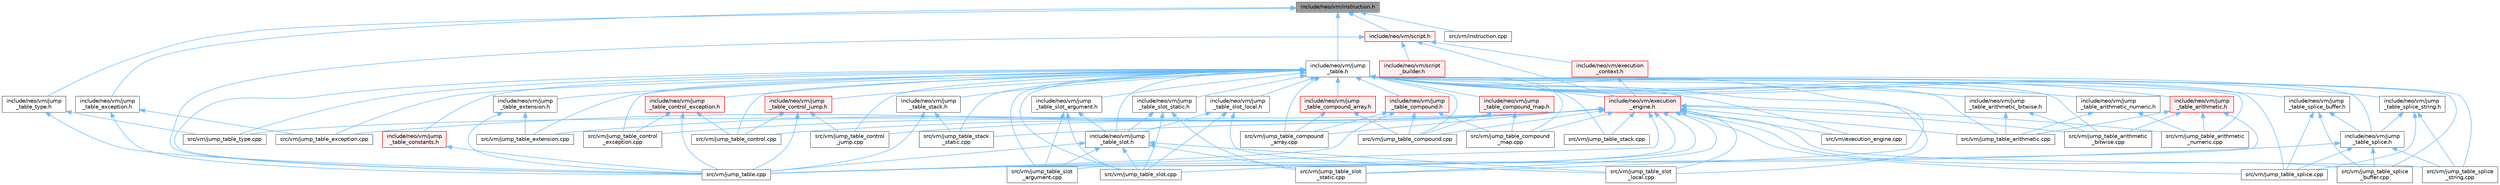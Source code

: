 digraph "include/neo/vm/instruction.h"
{
 // LATEX_PDF_SIZE
  bgcolor="transparent";
  edge [fontname=Helvetica,fontsize=10,labelfontname=Helvetica,labelfontsize=10];
  node [fontname=Helvetica,fontsize=10,shape=box,height=0.2,width=0.4];
  Node1 [id="Node000001",label="include/neo/vm/instruction.h",height=0.2,width=0.4,color="gray40", fillcolor="grey60", style="filled", fontcolor="black",tooltip=" "];
  Node1 -> Node2 [id="edge1_Node000001_Node000002",dir="back",color="steelblue1",style="solid",tooltip=" "];
  Node2 [id="Node000002",label="include/neo/vm/jump\l_table.h",height=0.2,width=0.4,color="grey40", fillcolor="white", style="filled",URL="$jump__table_8h.html",tooltip=" "];
  Node2 -> Node3 [id="edge2_Node000002_Node000003",dir="back",color="steelblue1",style="solid",tooltip=" "];
  Node3 [id="Node000003",label="include/neo/vm/execution\l_engine.h",height=0.2,width=0.4,color="red", fillcolor="#FFF0F0", style="filled",URL="$execution__engine_8h.html",tooltip=" "];
  Node3 -> Node150 [id="edge3_Node000003_Node000150",dir="back",color="steelblue1",style="solid",tooltip=" "];
  Node150 [id="Node000150",label="src/vm/execution_engine.cpp",height=0.2,width=0.4,color="grey40", fillcolor="white", style="filled",URL="$execution__engine_8cpp.html",tooltip=" "];
  Node3 -> Node151 [id="edge4_Node000003_Node000151",dir="back",color="steelblue1",style="solid",tooltip=" "];
  Node151 [id="Node000151",label="src/vm/jump_table.cpp",height=0.2,width=0.4,color="grey40", fillcolor="white", style="filled",URL="$jump__table_8cpp.html",tooltip=" "];
  Node3 -> Node152 [id="edge5_Node000003_Node000152",dir="back",color="steelblue1",style="solid",tooltip=" "];
  Node152 [id="Node000152",label="src/vm/jump_table_arithmetic.cpp",height=0.2,width=0.4,color="grey40", fillcolor="white", style="filled",URL="$jump__table__arithmetic_8cpp.html",tooltip=" "];
  Node3 -> Node153 [id="edge6_Node000003_Node000153",dir="back",color="steelblue1",style="solid",tooltip=" "];
  Node153 [id="Node000153",label="src/vm/jump_table_arithmetic\l_bitwise.cpp",height=0.2,width=0.4,color="grey40", fillcolor="white", style="filled",URL="$jump__table__arithmetic__bitwise_8cpp.html",tooltip=" "];
  Node3 -> Node154 [id="edge7_Node000003_Node000154",dir="back",color="steelblue1",style="solid",tooltip=" "];
  Node154 [id="Node000154",label="src/vm/jump_table_arithmetic\l_numeric.cpp",height=0.2,width=0.4,color="grey40", fillcolor="white", style="filled",URL="$jump__table__arithmetic__numeric_8cpp.html",tooltip=" "];
  Node3 -> Node156 [id="edge8_Node000003_Node000156",dir="back",color="steelblue1",style="solid",tooltip=" "];
  Node156 [id="Node000156",label="src/vm/jump_table_compound.cpp",height=0.2,width=0.4,color="grey40", fillcolor="white", style="filled",URL="$jump__table__compound_8cpp.html",tooltip=" "];
  Node3 -> Node157 [id="edge9_Node000003_Node000157",dir="back",color="steelblue1",style="solid",tooltip=" "];
  Node157 [id="Node000157",label="src/vm/jump_table_compound\l_array.cpp",height=0.2,width=0.4,color="grey40", fillcolor="white", style="filled",URL="$jump__table__compound__array_8cpp.html",tooltip=" "];
  Node3 -> Node158 [id="edge10_Node000003_Node000158",dir="back",color="steelblue1",style="solid",tooltip=" "];
  Node158 [id="Node000158",label="src/vm/jump_table_compound\l_map.cpp",height=0.2,width=0.4,color="grey40", fillcolor="white", style="filled",URL="$jump__table__compound__map_8cpp.html",tooltip=" "];
  Node3 -> Node161 [id="edge11_Node000003_Node000161",dir="back",color="steelblue1",style="solid",tooltip=" "];
  Node161 [id="Node000161",label="src/vm/jump_table_control.cpp",height=0.2,width=0.4,color="grey40", fillcolor="white", style="filled",URL="$jump__table__control_8cpp.html",tooltip=" "];
  Node3 -> Node162 [id="edge12_Node000003_Node000162",dir="back",color="steelblue1",style="solid",tooltip=" "];
  Node162 [id="Node000162",label="src/vm/jump_table_control\l_exception.cpp",height=0.2,width=0.4,color="grey40", fillcolor="white", style="filled",URL="$jump__table__control__exception_8cpp.html",tooltip=" "];
  Node3 -> Node163 [id="edge13_Node000003_Node000163",dir="back",color="steelblue1",style="solid",tooltip=" "];
  Node163 [id="Node000163",label="src/vm/jump_table_control\l_jump.cpp",height=0.2,width=0.4,color="grey40", fillcolor="white", style="filled",URL="$jump__table__control__jump_8cpp.html",tooltip=" "];
  Node3 -> Node164 [id="edge14_Node000003_Node000164",dir="back",color="steelblue1",style="solid",tooltip=" "];
  Node164 [id="Node000164",label="src/vm/jump_table_exception.cpp",height=0.2,width=0.4,color="grey40", fillcolor="white", style="filled",URL="$jump__table__exception_8cpp.html",tooltip=" "];
  Node3 -> Node165 [id="edge15_Node000003_Node000165",dir="back",color="steelblue1",style="solid",tooltip=" "];
  Node165 [id="Node000165",label="src/vm/jump_table_extension.cpp",height=0.2,width=0.4,color="grey40", fillcolor="white", style="filled",URL="$jump__table__extension_8cpp.html",tooltip=" "];
  Node3 -> Node166 [id="edge16_Node000003_Node000166",dir="back",color="steelblue1",style="solid",tooltip=" "];
  Node166 [id="Node000166",label="src/vm/jump_table_slot.cpp",height=0.2,width=0.4,color="grey40", fillcolor="white", style="filled",URL="$jump__table__slot_8cpp.html",tooltip=" "];
  Node3 -> Node167 [id="edge17_Node000003_Node000167",dir="back",color="steelblue1",style="solid",tooltip=" "];
  Node167 [id="Node000167",label="src/vm/jump_table_slot\l_argument.cpp",height=0.2,width=0.4,color="grey40", fillcolor="white", style="filled",URL="$jump__table__slot__argument_8cpp.html",tooltip=" "];
  Node3 -> Node168 [id="edge18_Node000003_Node000168",dir="back",color="steelblue1",style="solid",tooltip=" "];
  Node168 [id="Node000168",label="src/vm/jump_table_slot\l_local.cpp",height=0.2,width=0.4,color="grey40", fillcolor="white", style="filled",URL="$jump__table__slot__local_8cpp.html",tooltip=" "];
  Node3 -> Node169 [id="edge19_Node000003_Node000169",dir="back",color="steelblue1",style="solid",tooltip=" "];
  Node169 [id="Node000169",label="src/vm/jump_table_slot\l_static.cpp",height=0.2,width=0.4,color="grey40", fillcolor="white", style="filled",URL="$jump__table__slot__static_8cpp.html",tooltip=" "];
  Node3 -> Node170 [id="edge20_Node000003_Node000170",dir="back",color="steelblue1",style="solid",tooltip=" "];
  Node170 [id="Node000170",label="src/vm/jump_table_splice.cpp",height=0.2,width=0.4,color="grey40", fillcolor="white", style="filled",URL="$jump__table__splice_8cpp.html",tooltip=" "];
  Node3 -> Node171 [id="edge21_Node000003_Node000171",dir="back",color="steelblue1",style="solid",tooltip=" "];
  Node171 [id="Node000171",label="src/vm/jump_table_splice\l_buffer.cpp",height=0.2,width=0.4,color="grey40", fillcolor="white", style="filled",URL="$jump__table__splice__buffer_8cpp.html",tooltip=" "];
  Node3 -> Node172 [id="edge22_Node000003_Node000172",dir="back",color="steelblue1",style="solid",tooltip=" "];
  Node172 [id="Node000172",label="src/vm/jump_table_splice\l_string.cpp",height=0.2,width=0.4,color="grey40", fillcolor="white", style="filled",URL="$jump__table__splice__string_8cpp.html",tooltip=" "];
  Node3 -> Node173 [id="edge23_Node000003_Node000173",dir="back",color="steelblue1",style="solid",tooltip=" "];
  Node173 [id="Node000173",label="src/vm/jump_table_stack.cpp",height=0.2,width=0.4,color="grey40", fillcolor="white", style="filled",URL="$jump__table__stack_8cpp.html",tooltip=" "];
  Node3 -> Node174 [id="edge24_Node000003_Node000174",dir="back",color="steelblue1",style="solid",tooltip=" "];
  Node174 [id="Node000174",label="src/vm/jump_table_stack\l_static.cpp",height=0.2,width=0.4,color="grey40", fillcolor="white", style="filled",URL="$jump__table__stack__static_8cpp.html",tooltip=" "];
  Node3 -> Node175 [id="edge25_Node000003_Node000175",dir="back",color="steelblue1",style="solid",tooltip=" "];
  Node175 [id="Node000175",label="src/vm/jump_table_type.cpp",height=0.2,width=0.4,color="grey40", fillcolor="white", style="filled",URL="$jump__table__type_8cpp.html",tooltip=" "];
  Node2 -> Node177 [id="edge26_Node000002_Node000177",dir="back",color="steelblue1",style="solid",tooltip=" "];
  Node177 [id="Node000177",label="include/neo/vm/jump\l_table_arithmetic.h",height=0.2,width=0.4,color="red", fillcolor="#FFF0F0", style="filled",URL="$jump__table__arithmetic_8h.html",tooltip=" "];
  Node177 -> Node151 [id="edge27_Node000177_Node000151",dir="back",color="steelblue1",style="solid",tooltip=" "];
  Node177 -> Node152 [id="edge28_Node000177_Node000152",dir="back",color="steelblue1",style="solid",tooltip=" "];
  Node177 -> Node153 [id="edge29_Node000177_Node000153",dir="back",color="steelblue1",style="solid",tooltip=" "];
  Node177 -> Node154 [id="edge30_Node000177_Node000154",dir="back",color="steelblue1",style="solid",tooltip=" "];
  Node2 -> Node178 [id="edge31_Node000002_Node000178",dir="back",color="steelblue1",style="solid",tooltip=" "];
  Node178 [id="Node000178",label="include/neo/vm/jump\l_table_arithmetic_bitwise.h",height=0.2,width=0.4,color="grey40", fillcolor="white", style="filled",URL="$jump__table__arithmetic__bitwise_8h.html",tooltip=" "];
  Node178 -> Node152 [id="edge32_Node000178_Node000152",dir="back",color="steelblue1",style="solid",tooltip=" "];
  Node178 -> Node153 [id="edge33_Node000178_Node000153",dir="back",color="steelblue1",style="solid",tooltip=" "];
  Node2 -> Node179 [id="edge34_Node000002_Node000179",dir="back",color="steelblue1",style="solid",tooltip=" "];
  Node179 [id="Node000179",label="include/neo/vm/jump\l_table_arithmetic_numeric.h",height=0.2,width=0.4,color="grey40", fillcolor="white", style="filled",URL="$jump__table__arithmetic__numeric_8h.html",tooltip=" "];
  Node179 -> Node152 [id="edge35_Node000179_Node000152",dir="back",color="steelblue1",style="solid",tooltip=" "];
  Node179 -> Node154 [id="edge36_Node000179_Node000154",dir="back",color="steelblue1",style="solid",tooltip=" "];
  Node2 -> Node180 [id="edge37_Node000002_Node000180",dir="back",color="steelblue1",style="solid",tooltip=" "];
  Node180 [id="Node000180",label="include/neo/vm/jump\l_table_compound.h",height=0.2,width=0.4,color="red", fillcolor="#FFF0F0", style="filled",URL="$jump__table__compound_8h.html",tooltip=" "];
  Node180 -> Node151 [id="edge38_Node000180_Node000151",dir="back",color="steelblue1",style="solid",tooltip=" "];
  Node180 -> Node156 [id="edge39_Node000180_Node000156",dir="back",color="steelblue1",style="solid",tooltip=" "];
  Node180 -> Node157 [id="edge40_Node000180_Node000157",dir="back",color="steelblue1",style="solid",tooltip=" "];
  Node180 -> Node158 [id="edge41_Node000180_Node000158",dir="back",color="steelblue1",style="solid",tooltip=" "];
  Node2 -> Node181 [id="edge42_Node000002_Node000181",dir="back",color="steelblue1",style="solid",tooltip=" "];
  Node181 [id="Node000181",label="include/neo/vm/jump\l_table_compound_array.h",height=0.2,width=0.4,color="red", fillcolor="#FFF0F0", style="filled",URL="$jump__table__compound__array_8h.html",tooltip=" "];
  Node181 -> Node156 [id="edge43_Node000181_Node000156",dir="back",color="steelblue1",style="solid",tooltip=" "];
  Node181 -> Node157 [id="edge44_Node000181_Node000157",dir="back",color="steelblue1",style="solid",tooltip=" "];
  Node2 -> Node182 [id="edge45_Node000002_Node000182",dir="back",color="steelblue1",style="solid",tooltip=" "];
  Node182 [id="Node000182",label="include/neo/vm/jump\l_table_compound_map.h",height=0.2,width=0.4,color="red", fillcolor="#FFF0F0", style="filled",URL="$jump__table__compound__map_8h.html",tooltip=" "];
  Node182 -> Node156 [id="edge46_Node000182_Node000156",dir="back",color="steelblue1",style="solid",tooltip=" "];
  Node182 -> Node158 [id="edge47_Node000182_Node000158",dir="back",color="steelblue1",style="solid",tooltip=" "];
  Node2 -> Node183 [id="edge48_Node000002_Node000183",dir="back",color="steelblue1",style="solid",tooltip=" "];
  Node183 [id="Node000183",label="include/neo/vm/jump\l_table_constants.h",height=0.2,width=0.4,color="red", fillcolor="#FFF0F0", style="filled",URL="$jump__table__constants_8h.html",tooltip=" "];
  Node183 -> Node151 [id="edge49_Node000183_Node000151",dir="back",color="steelblue1",style="solid",tooltip=" "];
  Node2 -> Node184 [id="edge50_Node000002_Node000184",dir="back",color="steelblue1",style="solid",tooltip=" "];
  Node184 [id="Node000184",label="include/neo/vm/jump\l_table_control_exception.h",height=0.2,width=0.4,color="red", fillcolor="#FFF0F0", style="filled",URL="$jump__table__control__exception_8h.html",tooltip=" "];
  Node184 -> Node151 [id="edge51_Node000184_Node000151",dir="back",color="steelblue1",style="solid",tooltip=" "];
  Node184 -> Node161 [id="edge52_Node000184_Node000161",dir="back",color="steelblue1",style="solid",tooltip=" "];
  Node184 -> Node162 [id="edge53_Node000184_Node000162",dir="back",color="steelblue1",style="solid",tooltip=" "];
  Node2 -> Node186 [id="edge54_Node000002_Node000186",dir="back",color="steelblue1",style="solid",tooltip=" "];
  Node186 [id="Node000186",label="include/neo/vm/jump\l_table_control_jump.h",height=0.2,width=0.4,color="red", fillcolor="#FFF0F0", style="filled",URL="$jump__table__control__jump_8h.html",tooltip=" "];
  Node186 -> Node151 [id="edge55_Node000186_Node000151",dir="back",color="steelblue1",style="solid",tooltip=" "];
  Node186 -> Node161 [id="edge56_Node000186_Node000161",dir="back",color="steelblue1",style="solid",tooltip=" "];
  Node186 -> Node163 [id="edge57_Node000186_Node000163",dir="back",color="steelblue1",style="solid",tooltip=" "];
  Node2 -> Node187 [id="edge58_Node000002_Node000187",dir="back",color="steelblue1",style="solid",tooltip=" "];
  Node187 [id="Node000187",label="include/neo/vm/jump\l_table_extension.h",height=0.2,width=0.4,color="grey40", fillcolor="white", style="filled",URL="$jump__table__extension_8h.html",tooltip=" "];
  Node187 -> Node151 [id="edge59_Node000187_Node000151",dir="back",color="steelblue1",style="solid",tooltip=" "];
  Node187 -> Node165 [id="edge60_Node000187_Node000165",dir="back",color="steelblue1",style="solid",tooltip=" "];
  Node2 -> Node188 [id="edge61_Node000002_Node000188",dir="back",color="steelblue1",style="solid",tooltip=" "];
  Node188 [id="Node000188",label="include/neo/vm/jump\l_table_slot.h",height=0.2,width=0.4,color="grey40", fillcolor="white", style="filled",URL="$jump__table__slot_8h.html",tooltip=" "];
  Node188 -> Node151 [id="edge62_Node000188_Node000151",dir="back",color="steelblue1",style="solid",tooltip=" "];
  Node188 -> Node166 [id="edge63_Node000188_Node000166",dir="back",color="steelblue1",style="solid",tooltip=" "];
  Node188 -> Node167 [id="edge64_Node000188_Node000167",dir="back",color="steelblue1",style="solid",tooltip=" "];
  Node188 -> Node168 [id="edge65_Node000188_Node000168",dir="back",color="steelblue1",style="solid",tooltip=" "];
  Node188 -> Node169 [id="edge66_Node000188_Node000169",dir="back",color="steelblue1",style="solid",tooltip=" "];
  Node2 -> Node189 [id="edge67_Node000002_Node000189",dir="back",color="steelblue1",style="solid",tooltip=" "];
  Node189 [id="Node000189",label="include/neo/vm/jump\l_table_slot_argument.h",height=0.2,width=0.4,color="grey40", fillcolor="white", style="filled",URL="$jump__table__slot__argument_8h.html",tooltip=" "];
  Node189 -> Node188 [id="edge68_Node000189_Node000188",dir="back",color="steelblue1",style="solid",tooltip=" "];
  Node189 -> Node166 [id="edge69_Node000189_Node000166",dir="back",color="steelblue1",style="solid",tooltip=" "];
  Node189 -> Node167 [id="edge70_Node000189_Node000167",dir="back",color="steelblue1",style="solid",tooltip=" "];
  Node2 -> Node190 [id="edge71_Node000002_Node000190",dir="back",color="steelblue1",style="solid",tooltip=" "];
  Node190 [id="Node000190",label="include/neo/vm/jump\l_table_slot_local.h",height=0.2,width=0.4,color="grey40", fillcolor="white", style="filled",URL="$jump__table__slot__local_8h.html",tooltip=" "];
  Node190 -> Node188 [id="edge72_Node000190_Node000188",dir="back",color="steelblue1",style="solid",tooltip=" "];
  Node190 -> Node166 [id="edge73_Node000190_Node000166",dir="back",color="steelblue1",style="solid",tooltip=" "];
  Node190 -> Node168 [id="edge74_Node000190_Node000168",dir="back",color="steelblue1",style="solid",tooltip=" "];
  Node2 -> Node191 [id="edge75_Node000002_Node000191",dir="back",color="steelblue1",style="solid",tooltip=" "];
  Node191 [id="Node000191",label="include/neo/vm/jump\l_table_slot_static.h",height=0.2,width=0.4,color="grey40", fillcolor="white", style="filled",URL="$jump__table__slot__static_8h.html",tooltip=" "];
  Node191 -> Node188 [id="edge76_Node000191_Node000188",dir="back",color="steelblue1",style="solid",tooltip=" "];
  Node191 -> Node166 [id="edge77_Node000191_Node000166",dir="back",color="steelblue1",style="solid",tooltip=" "];
  Node191 -> Node169 [id="edge78_Node000191_Node000169",dir="back",color="steelblue1",style="solid",tooltip=" "];
  Node2 -> Node192 [id="edge79_Node000002_Node000192",dir="back",color="steelblue1",style="solid",tooltip=" "];
  Node192 [id="Node000192",label="include/neo/vm/jump\l_table_splice.h",height=0.2,width=0.4,color="grey40", fillcolor="white", style="filled",URL="$jump__table__splice_8h.html",tooltip=" "];
  Node192 -> Node151 [id="edge80_Node000192_Node000151",dir="back",color="steelblue1",style="solid",tooltip=" "];
  Node192 -> Node170 [id="edge81_Node000192_Node000170",dir="back",color="steelblue1",style="solid",tooltip=" "];
  Node192 -> Node171 [id="edge82_Node000192_Node000171",dir="back",color="steelblue1",style="solid",tooltip=" "];
  Node192 -> Node172 [id="edge83_Node000192_Node000172",dir="back",color="steelblue1",style="solid",tooltip=" "];
  Node2 -> Node193 [id="edge84_Node000002_Node000193",dir="back",color="steelblue1",style="solid",tooltip=" "];
  Node193 [id="Node000193",label="include/neo/vm/jump\l_table_splice_buffer.h",height=0.2,width=0.4,color="grey40", fillcolor="white", style="filled",URL="$jump__table__splice__buffer_8h.html",tooltip=" "];
  Node193 -> Node192 [id="edge85_Node000193_Node000192",dir="back",color="steelblue1",style="solid",tooltip=" "];
  Node193 -> Node170 [id="edge86_Node000193_Node000170",dir="back",color="steelblue1",style="solid",tooltip=" "];
  Node193 -> Node171 [id="edge87_Node000193_Node000171",dir="back",color="steelblue1",style="solid",tooltip=" "];
  Node2 -> Node194 [id="edge88_Node000002_Node000194",dir="back",color="steelblue1",style="solid",tooltip=" "];
  Node194 [id="Node000194",label="include/neo/vm/jump\l_table_splice_string.h",height=0.2,width=0.4,color="grey40", fillcolor="white", style="filled",URL="$jump__table__splice__string_8h.html",tooltip=" "];
  Node194 -> Node192 [id="edge89_Node000194_Node000192",dir="back",color="steelblue1",style="solid",tooltip=" "];
  Node194 -> Node170 [id="edge90_Node000194_Node000170",dir="back",color="steelblue1",style="solid",tooltip=" "];
  Node194 -> Node172 [id="edge91_Node000194_Node000172",dir="back",color="steelblue1",style="solid",tooltip=" "];
  Node2 -> Node195 [id="edge92_Node000002_Node000195",dir="back",color="steelblue1",style="solid",tooltip=" "];
  Node195 [id="Node000195",label="include/neo/vm/jump\l_table_stack.h",height=0.2,width=0.4,color="grey40", fillcolor="white", style="filled",URL="$jump__table__stack_8h.html",tooltip=" "];
  Node195 -> Node151 [id="edge93_Node000195_Node000151",dir="back",color="steelblue1",style="solid",tooltip=" "];
  Node195 -> Node174 [id="edge94_Node000195_Node000174",dir="back",color="steelblue1",style="solid",tooltip=" "];
  Node2 -> Node150 [id="edge95_Node000002_Node000150",dir="back",color="steelblue1",style="solid",tooltip=" "];
  Node2 -> Node151 [id="edge96_Node000002_Node000151",dir="back",color="steelblue1",style="solid",tooltip=" "];
  Node2 -> Node152 [id="edge97_Node000002_Node000152",dir="back",color="steelblue1",style="solid",tooltip=" "];
  Node2 -> Node153 [id="edge98_Node000002_Node000153",dir="back",color="steelblue1",style="solid",tooltip=" "];
  Node2 -> Node154 [id="edge99_Node000002_Node000154",dir="back",color="steelblue1",style="solid",tooltip=" "];
  Node2 -> Node156 [id="edge100_Node000002_Node000156",dir="back",color="steelblue1",style="solid",tooltip=" "];
  Node2 -> Node157 [id="edge101_Node000002_Node000157",dir="back",color="steelblue1",style="solid",tooltip=" "];
  Node2 -> Node158 [id="edge102_Node000002_Node000158",dir="back",color="steelblue1",style="solid",tooltip=" "];
  Node2 -> Node161 [id="edge103_Node000002_Node000161",dir="back",color="steelblue1",style="solid",tooltip=" "];
  Node2 -> Node162 [id="edge104_Node000002_Node000162",dir="back",color="steelblue1",style="solid",tooltip=" "];
  Node2 -> Node163 [id="edge105_Node000002_Node000163",dir="back",color="steelblue1",style="solid",tooltip=" "];
  Node2 -> Node164 [id="edge106_Node000002_Node000164",dir="back",color="steelblue1",style="solid",tooltip=" "];
  Node2 -> Node165 [id="edge107_Node000002_Node000165",dir="back",color="steelblue1",style="solid",tooltip=" "];
  Node2 -> Node166 [id="edge108_Node000002_Node000166",dir="back",color="steelblue1",style="solid",tooltip=" "];
  Node2 -> Node167 [id="edge109_Node000002_Node000167",dir="back",color="steelblue1",style="solid",tooltip=" "];
  Node2 -> Node168 [id="edge110_Node000002_Node000168",dir="back",color="steelblue1",style="solid",tooltip=" "];
  Node2 -> Node169 [id="edge111_Node000002_Node000169",dir="back",color="steelblue1",style="solid",tooltip=" "];
  Node2 -> Node170 [id="edge112_Node000002_Node000170",dir="back",color="steelblue1",style="solid",tooltip=" "];
  Node2 -> Node171 [id="edge113_Node000002_Node000171",dir="back",color="steelblue1",style="solid",tooltip=" "];
  Node2 -> Node172 [id="edge114_Node000002_Node000172",dir="back",color="steelblue1",style="solid",tooltip=" "];
  Node2 -> Node173 [id="edge115_Node000002_Node000173",dir="back",color="steelblue1",style="solid",tooltip=" "];
  Node2 -> Node174 [id="edge116_Node000002_Node000174",dir="back",color="steelblue1",style="solid",tooltip=" "];
  Node2 -> Node175 [id="edge117_Node000002_Node000175",dir="back",color="steelblue1",style="solid",tooltip=" "];
  Node1 -> Node196 [id="edge118_Node000001_Node000196",dir="back",color="steelblue1",style="solid",tooltip=" "];
  Node196 [id="Node000196",label="include/neo/vm/jump\l_table_exception.h",height=0.2,width=0.4,color="grey40", fillcolor="white", style="filled",URL="$jump__table__exception_8h.html",tooltip=" "];
  Node196 -> Node151 [id="edge119_Node000196_Node000151",dir="back",color="steelblue1",style="solid",tooltip=" "];
  Node196 -> Node164 [id="edge120_Node000196_Node000164",dir="back",color="steelblue1",style="solid",tooltip=" "];
  Node1 -> Node197 [id="edge121_Node000001_Node000197",dir="back",color="steelblue1",style="solid",tooltip=" "];
  Node197 [id="Node000197",label="include/neo/vm/jump\l_table_type.h",height=0.2,width=0.4,color="grey40", fillcolor="white", style="filled",URL="$jump__table__type_8h.html",tooltip=" "];
  Node197 -> Node151 [id="edge122_Node000197_Node000151",dir="back",color="steelblue1",style="solid",tooltip=" "];
  Node197 -> Node175 [id="edge123_Node000197_Node000175",dir="back",color="steelblue1",style="solid",tooltip=" "];
  Node1 -> Node198 [id="edge124_Node000001_Node000198",dir="back",color="steelblue1",style="solid",tooltip=" "];
  Node198 [id="Node000198",label="include/neo/vm/script.h",height=0.2,width=0.4,color="red", fillcolor="#FFF0F0", style="filled",URL="$script_8h.html",tooltip=" "];
  Node198 -> Node199 [id="edge125_Node000198_Node000199",dir="back",color="steelblue1",style="solid",tooltip=" "];
  Node199 [id="Node000199",label="include/neo/vm/execution\l_context.h",height=0.2,width=0.4,color="red", fillcolor="#FFF0F0", style="filled",URL="$execution__context_8h.html",tooltip=" "];
  Node199 -> Node3 [id="edge126_Node000199_Node000003",dir="back",color="steelblue1",style="solid",tooltip=" "];
  Node198 -> Node3 [id="edge127_Node000198_Node000003",dir="back",color="steelblue1",style="solid",tooltip=" "];
  Node198 -> Node201 [id="edge128_Node000198_Node000201",dir="back",color="steelblue1",style="solid",tooltip=" "];
  Node201 [id="Node000201",label="include/neo/vm/script\l_builder.h",height=0.2,width=0.4,color="red", fillcolor="#FFF0F0", style="filled",URL="$script__builder_8h.html",tooltip=" "];
  Node198 -> Node151 [id="edge129_Node000198_Node000151",dir="back",color="steelblue1",style="solid",tooltip=" "];
  Node1 -> Node207 [id="edge130_Node000001_Node000207",dir="back",color="steelblue1",style="solid",tooltip=" "];
  Node207 [id="Node000207",label="src/vm/instruction.cpp",height=0.2,width=0.4,color="grey40", fillcolor="white", style="filled",URL="$instruction_8cpp.html",tooltip=" "];
}

